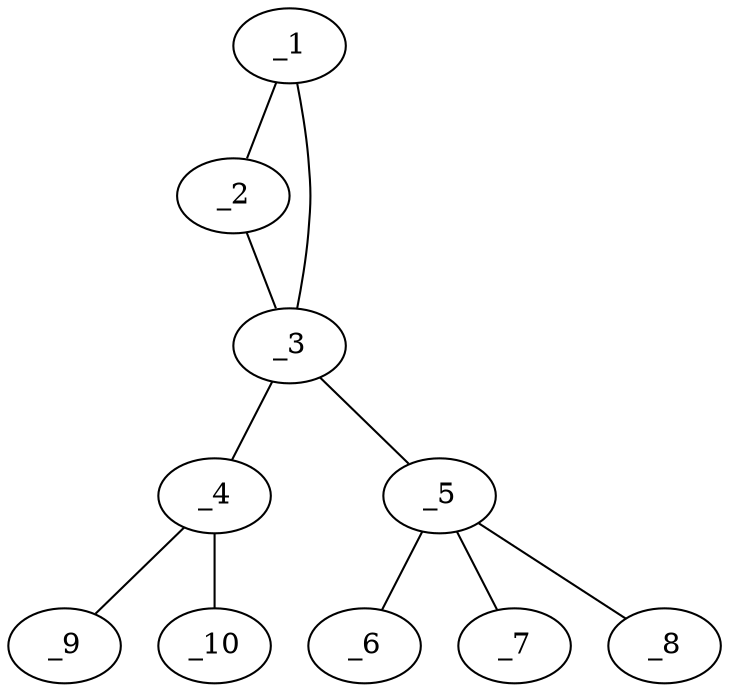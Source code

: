 graph molid677917 {
	_1	 [charge=0,
		chem=1,
		symbol="C  ",
		x=2,
		y="-0.5"];
	_2	 [charge=0,
		chem=1,
		symbol="C  ",
		x=2,
		y="0.5"];
	_1 -- _2	 [valence=1];
	_3	 [charge=0,
		chem=1,
		symbol="C  ",
		x="2.866",
		y=0];
	_1 -- _3	 [valence=1];
	_2 -- _3	 [valence=1];
	_4	 [charge=0,
		chem=1,
		symbol="C  ",
		x="3.366",
		y="-0.866"];
	_3 -- _4	 [valence=1];
	_5	 [charge=1,
		chem=4,
		symbol="N  ",
		x="3.366",
		y="0.866"];
	_3 -- _5	 [valence=1];
	_9	 [charge=0,
		chem=2,
		symbol="O  ",
		x="2.866",
		y="-1.7321"];
	_4 -- _9	 [valence=2];
	_10	 [charge="-1",
		chem=2,
		symbol="O  ",
		x="4.366",
		y="-0.866"];
	_4 -- _10	 [valence=1];
	_6	 [charge=0,
		chem=1,
		symbol="C  ",
		x="3.866",
		y="1.7321"];
	_5 -- _6	 [valence=1];
	_7	 [charge=0,
		chem=1,
		symbol="C  ",
		x="2.5",
		y="1.366"];
	_5 -- _7	 [valence=1];
	_8	 [charge=0,
		chem=1,
		symbol="C  ",
		x="4.2321",
		y="0.366"];
	_5 -- _8	 [valence=1];
}

